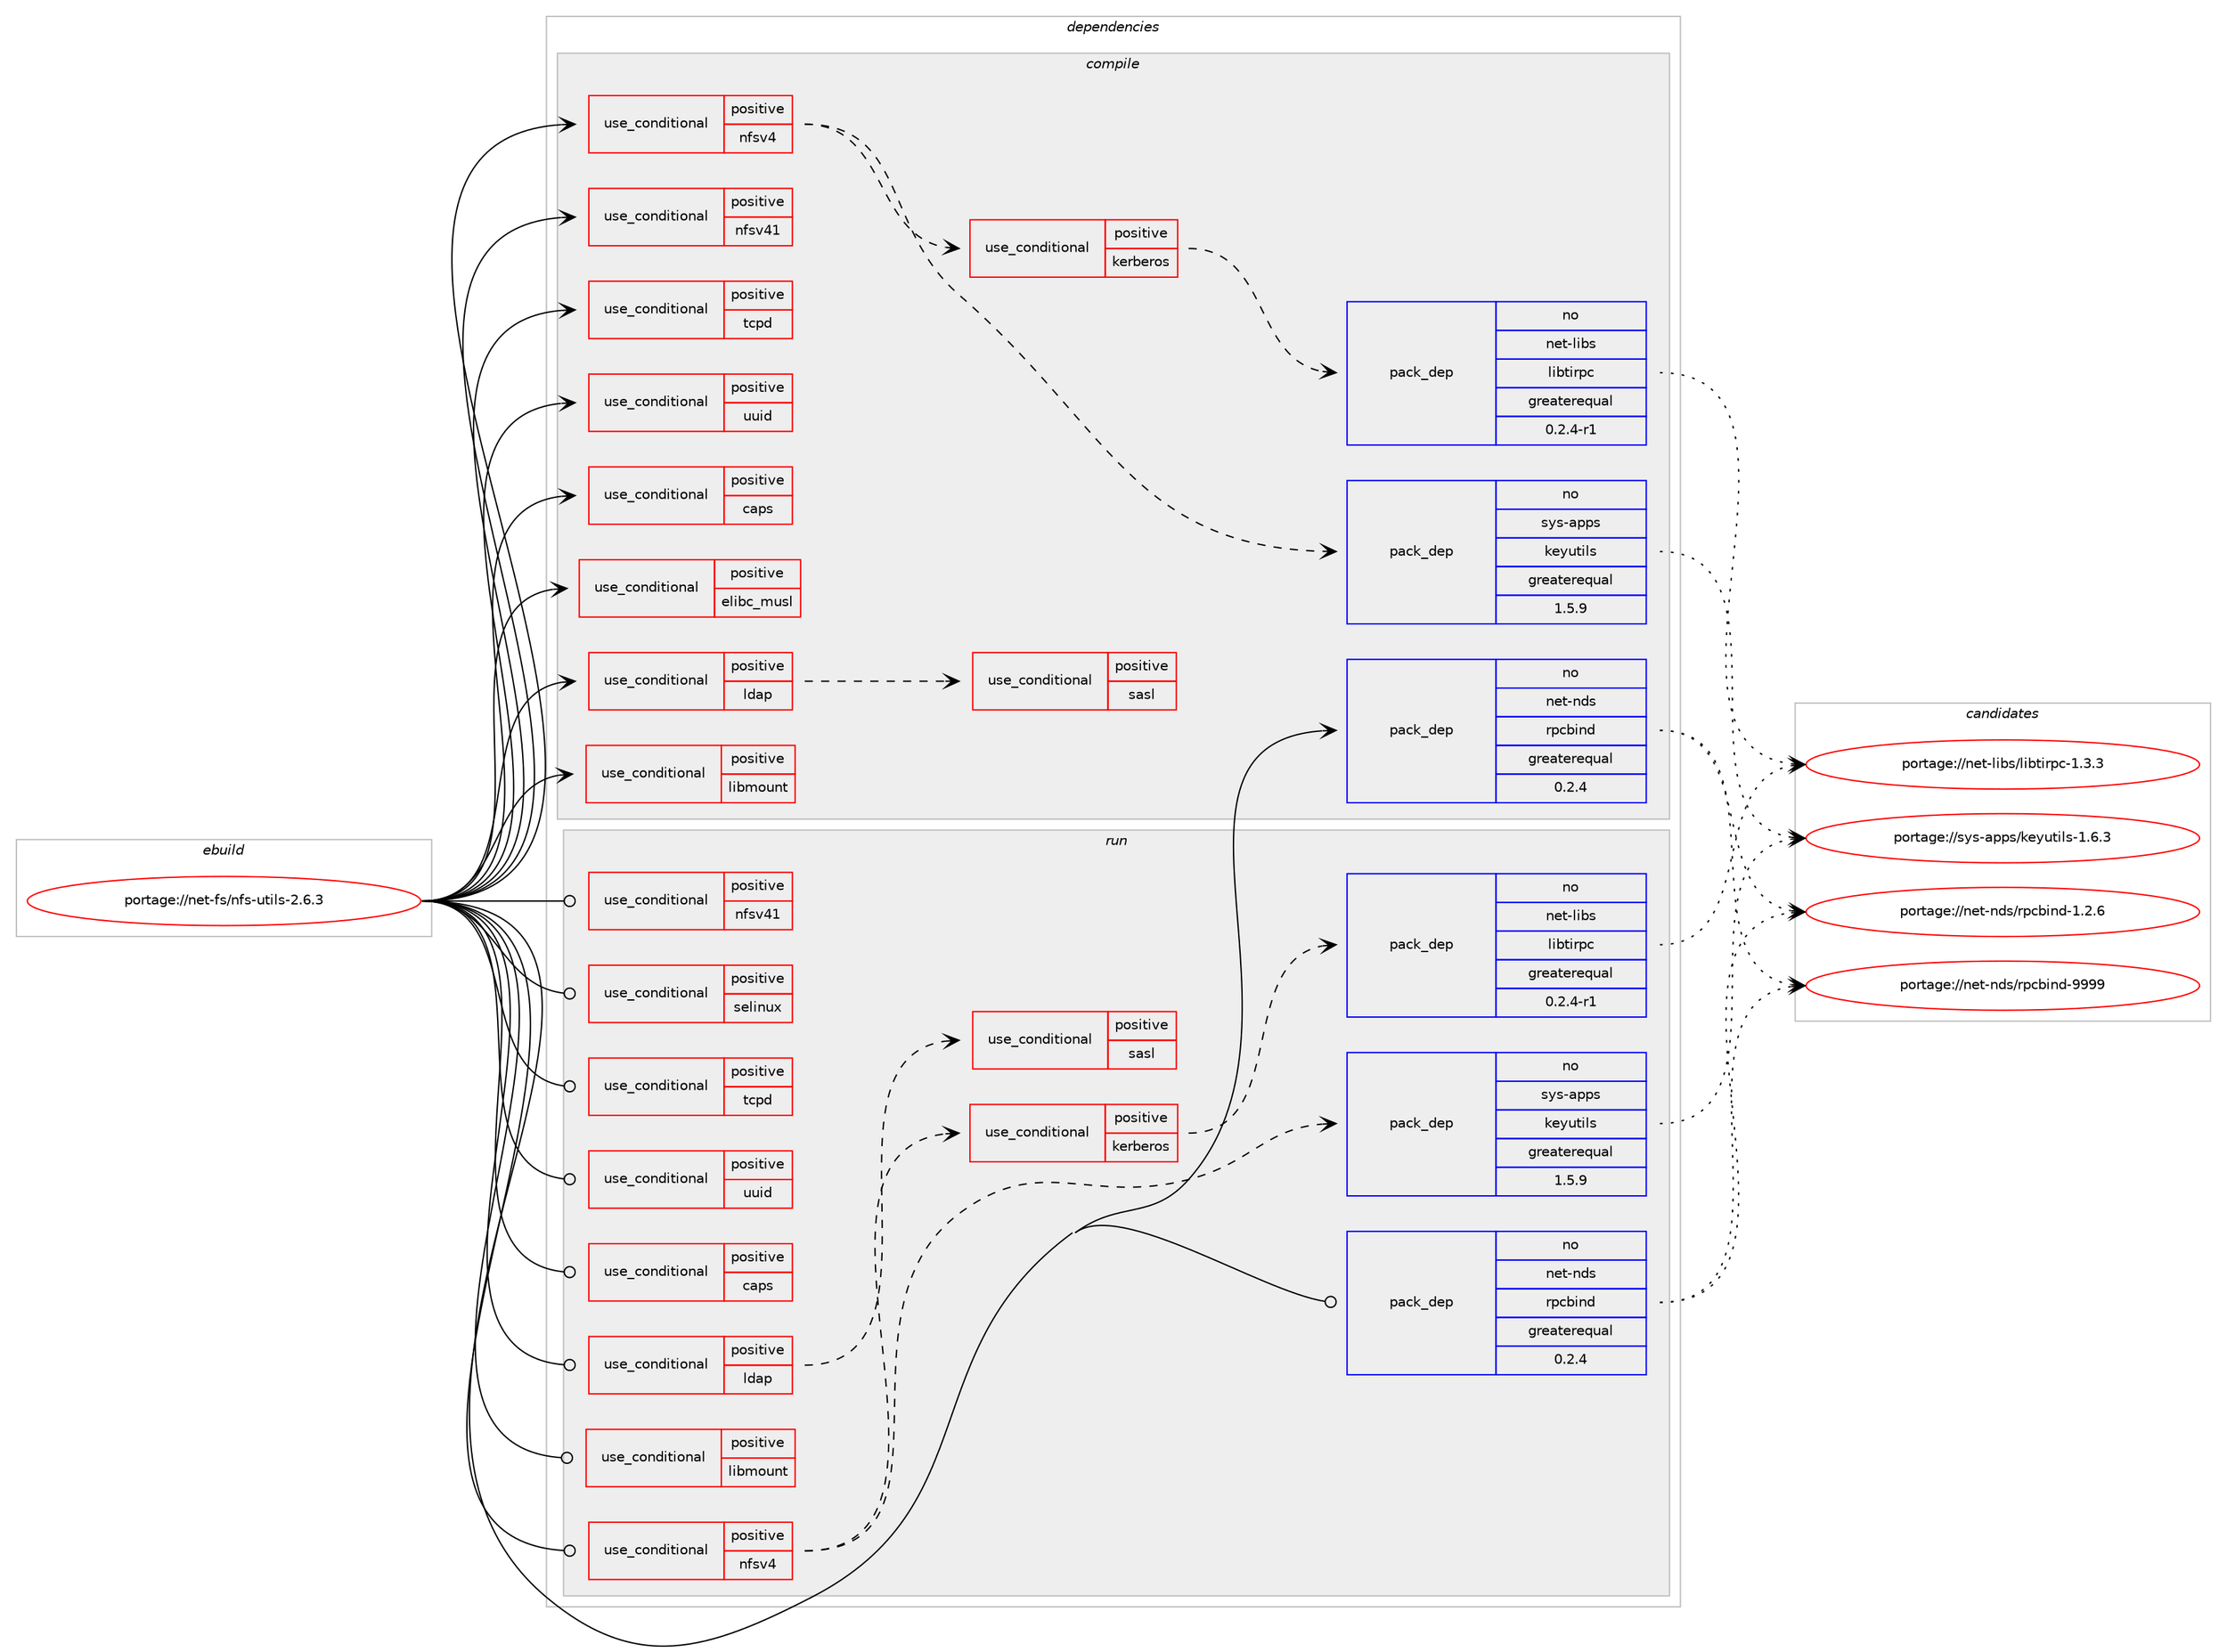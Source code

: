 digraph prolog {

# *************
# Graph options
# *************

newrank=true;
concentrate=true;
compound=true;
graph [rankdir=LR,fontname=Helvetica,fontsize=10,ranksep=1.5];#, ranksep=2.5, nodesep=0.2];
edge  [arrowhead=vee];
node  [fontname=Helvetica,fontsize=10];

# **********
# The ebuild
# **********

subgraph cluster_leftcol {
color=gray;
rank=same;
label=<<i>ebuild</i>>;
id [label="portage://net-fs/nfs-utils-2.6.3", color=red, width=4, href="../net-fs/nfs-utils-2.6.3.svg"];
}

# ****************
# The dependencies
# ****************

subgraph cluster_midcol {
color=gray;
label=<<i>dependencies</i>>;
subgraph cluster_compile {
fillcolor="#eeeeee";
style=filled;
label=<<i>compile</i>>;
subgraph cond21 {
dependency24 [label=<<TABLE BORDER="0" CELLBORDER="1" CELLSPACING="0" CELLPADDING="4"><TR><TD ROWSPAN="3" CELLPADDING="10">use_conditional</TD></TR><TR><TD>positive</TD></TR><TR><TD>caps</TD></TR></TABLE>>, shape=none, color=red];
# *** BEGIN UNKNOWN DEPENDENCY TYPE (TODO) ***
# dependency24 -> package_dependency(portage://net-fs/nfs-utils-2.6.3,install,no,sys-libs,libcap,none,[,,],[],[])
# *** END UNKNOWN DEPENDENCY TYPE (TODO) ***

}
id:e -> dependency24:w [weight=20,style="solid",arrowhead="vee"];
subgraph cond22 {
dependency25 [label=<<TABLE BORDER="0" CELLBORDER="1" CELLSPACING="0" CELLPADDING="4"><TR><TD ROWSPAN="3" CELLPADDING="10">use_conditional</TD></TR><TR><TD>positive</TD></TR><TR><TD>elibc_musl</TD></TR></TABLE>>, shape=none, color=red];
# *** BEGIN UNKNOWN DEPENDENCY TYPE (TODO) ***
# dependency25 -> package_dependency(portage://net-fs/nfs-utils-2.6.3,install,no,sys-libs,queue-standalone,none,[,,],[],[])
# *** END UNKNOWN DEPENDENCY TYPE (TODO) ***

}
id:e -> dependency25:w [weight=20,style="solid",arrowhead="vee"];
subgraph cond23 {
dependency26 [label=<<TABLE BORDER="0" CELLBORDER="1" CELLSPACING="0" CELLPADDING="4"><TR><TD ROWSPAN="3" CELLPADDING="10">use_conditional</TD></TR><TR><TD>positive</TD></TR><TR><TD>ldap</TD></TR></TABLE>>, shape=none, color=red];
# *** BEGIN UNKNOWN DEPENDENCY TYPE (TODO) ***
# dependency26 -> package_dependency(portage://net-fs/nfs-utils-2.6.3,install,no,net-nds,openldap,none,[,,],any_same_slot,[])
# *** END UNKNOWN DEPENDENCY TYPE (TODO) ***

subgraph cond24 {
dependency27 [label=<<TABLE BORDER="0" CELLBORDER="1" CELLSPACING="0" CELLPADDING="4"><TR><TD ROWSPAN="3" CELLPADDING="10">use_conditional</TD></TR><TR><TD>positive</TD></TR><TR><TD>sasl</TD></TR></TABLE>>, shape=none, color=red];
# *** BEGIN UNKNOWN DEPENDENCY TYPE (TODO) ***
# dependency27 -> package_dependency(portage://net-fs/nfs-utils-2.6.3,install,no,app-crypt,mit-krb5,none,[,,],[],[])
# *** END UNKNOWN DEPENDENCY TYPE (TODO) ***

# *** BEGIN UNKNOWN DEPENDENCY TYPE (TODO) ***
# dependency27 -> package_dependency(portage://net-fs/nfs-utils-2.6.3,install,no,dev-libs,cyrus-sasl,none,[,,],[slot(2)],[])
# *** END UNKNOWN DEPENDENCY TYPE (TODO) ***

}
dependency26:e -> dependency27:w [weight=20,style="dashed",arrowhead="vee"];
}
id:e -> dependency26:w [weight=20,style="solid",arrowhead="vee"];
subgraph cond25 {
dependency28 [label=<<TABLE BORDER="0" CELLBORDER="1" CELLSPACING="0" CELLPADDING="4"><TR><TD ROWSPAN="3" CELLPADDING="10">use_conditional</TD></TR><TR><TD>positive</TD></TR><TR><TD>libmount</TD></TR></TABLE>>, shape=none, color=red];
# *** BEGIN UNKNOWN DEPENDENCY TYPE (TODO) ***
# dependency28 -> package_dependency(portage://net-fs/nfs-utils-2.6.3,install,no,sys-apps,util-linux,none,[,,],[],[])
# *** END UNKNOWN DEPENDENCY TYPE (TODO) ***

}
id:e -> dependency28:w [weight=20,style="solid",arrowhead="vee"];
subgraph cond26 {
dependency29 [label=<<TABLE BORDER="0" CELLBORDER="1" CELLSPACING="0" CELLPADDING="4"><TR><TD ROWSPAN="3" CELLPADDING="10">use_conditional</TD></TR><TR><TD>positive</TD></TR><TR><TD>nfsv4</TD></TR></TABLE>>, shape=none, color=red];
# *** BEGIN UNKNOWN DEPENDENCY TYPE (TODO) ***
# dependency29 -> package_dependency(portage://net-fs/nfs-utils-2.6.3,install,no,dev-db,sqlite,none,[,,],[slot(3)],[])
# *** END UNKNOWN DEPENDENCY TYPE (TODO) ***

# *** BEGIN UNKNOWN DEPENDENCY TYPE (TODO) ***
# dependency29 -> package_dependency(portage://net-fs/nfs-utils-2.6.3,install,no,dev-libs,libevent,none,[,,],any_same_slot,[])
# *** END UNKNOWN DEPENDENCY TYPE (TODO) ***

subgraph pack4 {
dependency30 [label=<<TABLE BORDER="0" CELLBORDER="1" CELLSPACING="0" CELLPADDING="4" WIDTH="220"><TR><TD ROWSPAN="6" CELLPADDING="30">pack_dep</TD></TR><TR><TD WIDTH="110">no</TD></TR><TR><TD>sys-apps</TD></TR><TR><TD>keyutils</TD></TR><TR><TD>greaterequal</TD></TR><TR><TD>1.5.9</TD></TR></TABLE>>, shape=none, color=blue];
}
dependency29:e -> dependency30:w [weight=20,style="dashed",arrowhead="vee"];
subgraph cond27 {
dependency31 [label=<<TABLE BORDER="0" CELLBORDER="1" CELLSPACING="0" CELLPADDING="4"><TR><TD ROWSPAN="3" CELLPADDING="10">use_conditional</TD></TR><TR><TD>positive</TD></TR><TR><TD>kerberos</TD></TR></TABLE>>, shape=none, color=red];
subgraph pack5 {
dependency32 [label=<<TABLE BORDER="0" CELLBORDER="1" CELLSPACING="0" CELLPADDING="4" WIDTH="220"><TR><TD ROWSPAN="6" CELLPADDING="30">pack_dep</TD></TR><TR><TD WIDTH="110">no</TD></TR><TR><TD>net-libs</TD></TR><TR><TD>libtirpc</TD></TR><TR><TD>greaterequal</TD></TR><TR><TD>0.2.4-r1</TD></TR></TABLE>>, shape=none, color=blue];
}
dependency31:e -> dependency32:w [weight=20,style="dashed",arrowhead="vee"];
# *** BEGIN UNKNOWN DEPENDENCY TYPE (TODO) ***
# dependency31 -> package_dependency(portage://net-fs/nfs-utils-2.6.3,install,no,app-crypt,mit-krb5,none,[,,],[],[])
# *** END UNKNOWN DEPENDENCY TYPE (TODO) ***

}
dependency29:e -> dependency31:w [weight=20,style="dashed",arrowhead="vee"];
}
id:e -> dependency29:w [weight=20,style="solid",arrowhead="vee"];
subgraph cond28 {
dependency33 [label=<<TABLE BORDER="0" CELLBORDER="1" CELLSPACING="0" CELLPADDING="4"><TR><TD ROWSPAN="3" CELLPADDING="10">use_conditional</TD></TR><TR><TD>positive</TD></TR><TR><TD>nfsv41</TD></TR></TABLE>>, shape=none, color=red];
# *** BEGIN UNKNOWN DEPENDENCY TYPE (TODO) ***
# dependency33 -> package_dependency(portage://net-fs/nfs-utils-2.6.3,install,no,sys-fs,lvm2,none,[,,],[],[])
# *** END UNKNOWN DEPENDENCY TYPE (TODO) ***

}
id:e -> dependency33:w [weight=20,style="solid",arrowhead="vee"];
subgraph cond29 {
dependency34 [label=<<TABLE BORDER="0" CELLBORDER="1" CELLSPACING="0" CELLPADDING="4"><TR><TD ROWSPAN="3" CELLPADDING="10">use_conditional</TD></TR><TR><TD>positive</TD></TR><TR><TD>tcpd</TD></TR></TABLE>>, shape=none, color=red];
# *** BEGIN UNKNOWN DEPENDENCY TYPE (TODO) ***
# dependency34 -> package_dependency(portage://net-fs/nfs-utils-2.6.3,install,no,sys-apps,tcp-wrappers,none,[,,],[],[])
# *** END UNKNOWN DEPENDENCY TYPE (TODO) ***

}
id:e -> dependency34:w [weight=20,style="solid",arrowhead="vee"];
subgraph cond30 {
dependency35 [label=<<TABLE BORDER="0" CELLBORDER="1" CELLSPACING="0" CELLPADDING="4"><TR><TD ROWSPAN="3" CELLPADDING="10">use_conditional</TD></TR><TR><TD>positive</TD></TR><TR><TD>uuid</TD></TR></TABLE>>, shape=none, color=red];
# *** BEGIN UNKNOWN DEPENDENCY TYPE (TODO) ***
# dependency35 -> package_dependency(portage://net-fs/nfs-utils-2.6.3,install,no,sys-apps,util-linux,none,[,,],[],[])
# *** END UNKNOWN DEPENDENCY TYPE (TODO) ***

}
id:e -> dependency35:w [weight=20,style="solid",arrowhead="vee"];
# *** BEGIN UNKNOWN DEPENDENCY TYPE (TODO) ***
# id -> package_dependency(portage://net-fs/nfs-utils-2.6.3,install,no,dev-libs,libxml2,none,[,,],[],[])
# *** END UNKNOWN DEPENDENCY TYPE (TODO) ***

# *** BEGIN UNKNOWN DEPENDENCY TYPE (TODO) ***
# id -> package_dependency(portage://net-fs/nfs-utils-2.6.3,install,no,net-libs,libtirpc,none,[,,],any_same_slot,[])
# *** END UNKNOWN DEPENDENCY TYPE (TODO) ***

subgraph pack6 {
dependency36 [label=<<TABLE BORDER="0" CELLBORDER="1" CELLSPACING="0" CELLPADDING="4" WIDTH="220"><TR><TD ROWSPAN="6" CELLPADDING="30">pack_dep</TD></TR><TR><TD WIDTH="110">no</TD></TR><TR><TD>net-nds</TD></TR><TR><TD>rpcbind</TD></TR><TR><TD>greaterequal</TD></TR><TR><TD>0.2.4</TD></TR></TABLE>>, shape=none, color=blue];
}
id:e -> dependency36:w [weight=20,style="solid",arrowhead="vee"];
# *** BEGIN UNKNOWN DEPENDENCY TYPE (TODO) ***
# id -> package_dependency(portage://net-fs/nfs-utils-2.6.3,install,no,sys-fs,e2fsprogs,none,[,,],[],[])
# *** END UNKNOWN DEPENDENCY TYPE (TODO) ***

}
subgraph cluster_compileandrun {
fillcolor="#eeeeee";
style=filled;
label=<<i>compile and run</i>>;
}
subgraph cluster_run {
fillcolor="#eeeeee";
style=filled;
label=<<i>run</i>>;
subgraph cond31 {
dependency37 [label=<<TABLE BORDER="0" CELLBORDER="1" CELLSPACING="0" CELLPADDING="4"><TR><TD ROWSPAN="3" CELLPADDING="10">use_conditional</TD></TR><TR><TD>positive</TD></TR><TR><TD>caps</TD></TR></TABLE>>, shape=none, color=red];
# *** BEGIN UNKNOWN DEPENDENCY TYPE (TODO) ***
# dependency37 -> package_dependency(portage://net-fs/nfs-utils-2.6.3,run,no,sys-libs,libcap,none,[,,],[],[])
# *** END UNKNOWN DEPENDENCY TYPE (TODO) ***

}
id:e -> dependency37:w [weight=20,style="solid",arrowhead="odot"];
subgraph cond32 {
dependency38 [label=<<TABLE BORDER="0" CELLBORDER="1" CELLSPACING="0" CELLPADDING="4"><TR><TD ROWSPAN="3" CELLPADDING="10">use_conditional</TD></TR><TR><TD>positive</TD></TR><TR><TD>ldap</TD></TR></TABLE>>, shape=none, color=red];
# *** BEGIN UNKNOWN DEPENDENCY TYPE (TODO) ***
# dependency38 -> package_dependency(portage://net-fs/nfs-utils-2.6.3,run,no,net-nds,openldap,none,[,,],any_same_slot,[])
# *** END UNKNOWN DEPENDENCY TYPE (TODO) ***

subgraph cond33 {
dependency39 [label=<<TABLE BORDER="0" CELLBORDER="1" CELLSPACING="0" CELLPADDING="4"><TR><TD ROWSPAN="3" CELLPADDING="10">use_conditional</TD></TR><TR><TD>positive</TD></TR><TR><TD>sasl</TD></TR></TABLE>>, shape=none, color=red];
# *** BEGIN UNKNOWN DEPENDENCY TYPE (TODO) ***
# dependency39 -> package_dependency(portage://net-fs/nfs-utils-2.6.3,run,no,app-crypt,mit-krb5,none,[,,],[],[])
# *** END UNKNOWN DEPENDENCY TYPE (TODO) ***

# *** BEGIN UNKNOWN DEPENDENCY TYPE (TODO) ***
# dependency39 -> package_dependency(portage://net-fs/nfs-utils-2.6.3,run,no,dev-libs,cyrus-sasl,none,[,,],[slot(2)],[])
# *** END UNKNOWN DEPENDENCY TYPE (TODO) ***

}
dependency38:e -> dependency39:w [weight=20,style="dashed",arrowhead="vee"];
}
id:e -> dependency38:w [weight=20,style="solid",arrowhead="odot"];
subgraph cond34 {
dependency40 [label=<<TABLE BORDER="0" CELLBORDER="1" CELLSPACING="0" CELLPADDING="4"><TR><TD ROWSPAN="3" CELLPADDING="10">use_conditional</TD></TR><TR><TD>positive</TD></TR><TR><TD>libmount</TD></TR></TABLE>>, shape=none, color=red];
# *** BEGIN UNKNOWN DEPENDENCY TYPE (TODO) ***
# dependency40 -> package_dependency(portage://net-fs/nfs-utils-2.6.3,run,no,sys-apps,util-linux,none,[,,],[],[])
# *** END UNKNOWN DEPENDENCY TYPE (TODO) ***

}
id:e -> dependency40:w [weight=20,style="solid",arrowhead="odot"];
subgraph cond35 {
dependency41 [label=<<TABLE BORDER="0" CELLBORDER="1" CELLSPACING="0" CELLPADDING="4"><TR><TD ROWSPAN="3" CELLPADDING="10">use_conditional</TD></TR><TR><TD>positive</TD></TR><TR><TD>nfsv4</TD></TR></TABLE>>, shape=none, color=red];
# *** BEGIN UNKNOWN DEPENDENCY TYPE (TODO) ***
# dependency41 -> package_dependency(portage://net-fs/nfs-utils-2.6.3,run,no,dev-db,sqlite,none,[,,],[slot(3)],[])
# *** END UNKNOWN DEPENDENCY TYPE (TODO) ***

# *** BEGIN UNKNOWN DEPENDENCY TYPE (TODO) ***
# dependency41 -> package_dependency(portage://net-fs/nfs-utils-2.6.3,run,no,dev-libs,libevent,none,[,,],any_same_slot,[])
# *** END UNKNOWN DEPENDENCY TYPE (TODO) ***

subgraph pack7 {
dependency42 [label=<<TABLE BORDER="0" CELLBORDER="1" CELLSPACING="0" CELLPADDING="4" WIDTH="220"><TR><TD ROWSPAN="6" CELLPADDING="30">pack_dep</TD></TR><TR><TD WIDTH="110">no</TD></TR><TR><TD>sys-apps</TD></TR><TR><TD>keyutils</TD></TR><TR><TD>greaterequal</TD></TR><TR><TD>1.5.9</TD></TR></TABLE>>, shape=none, color=blue];
}
dependency41:e -> dependency42:w [weight=20,style="dashed",arrowhead="vee"];
subgraph cond36 {
dependency43 [label=<<TABLE BORDER="0" CELLBORDER="1" CELLSPACING="0" CELLPADDING="4"><TR><TD ROWSPAN="3" CELLPADDING="10">use_conditional</TD></TR><TR><TD>positive</TD></TR><TR><TD>kerberos</TD></TR></TABLE>>, shape=none, color=red];
subgraph pack8 {
dependency44 [label=<<TABLE BORDER="0" CELLBORDER="1" CELLSPACING="0" CELLPADDING="4" WIDTH="220"><TR><TD ROWSPAN="6" CELLPADDING="30">pack_dep</TD></TR><TR><TD WIDTH="110">no</TD></TR><TR><TD>net-libs</TD></TR><TR><TD>libtirpc</TD></TR><TR><TD>greaterequal</TD></TR><TR><TD>0.2.4-r1</TD></TR></TABLE>>, shape=none, color=blue];
}
dependency43:e -> dependency44:w [weight=20,style="dashed",arrowhead="vee"];
# *** BEGIN UNKNOWN DEPENDENCY TYPE (TODO) ***
# dependency43 -> package_dependency(portage://net-fs/nfs-utils-2.6.3,run,no,app-crypt,mit-krb5,none,[,,],[],[])
# *** END UNKNOWN DEPENDENCY TYPE (TODO) ***

}
dependency41:e -> dependency43:w [weight=20,style="dashed",arrowhead="vee"];
}
id:e -> dependency41:w [weight=20,style="solid",arrowhead="odot"];
subgraph cond37 {
dependency45 [label=<<TABLE BORDER="0" CELLBORDER="1" CELLSPACING="0" CELLPADDING="4"><TR><TD ROWSPAN="3" CELLPADDING="10">use_conditional</TD></TR><TR><TD>positive</TD></TR><TR><TD>nfsv41</TD></TR></TABLE>>, shape=none, color=red];
# *** BEGIN UNKNOWN DEPENDENCY TYPE (TODO) ***
# dependency45 -> package_dependency(portage://net-fs/nfs-utils-2.6.3,run,no,sys-fs,lvm2,none,[,,],[],[])
# *** END UNKNOWN DEPENDENCY TYPE (TODO) ***

}
id:e -> dependency45:w [weight=20,style="solid",arrowhead="odot"];
subgraph cond38 {
dependency46 [label=<<TABLE BORDER="0" CELLBORDER="1" CELLSPACING="0" CELLPADDING="4"><TR><TD ROWSPAN="3" CELLPADDING="10">use_conditional</TD></TR><TR><TD>positive</TD></TR><TR><TD>selinux</TD></TR></TABLE>>, shape=none, color=red];
# *** BEGIN UNKNOWN DEPENDENCY TYPE (TODO) ***
# dependency46 -> package_dependency(portage://net-fs/nfs-utils-2.6.3,run,no,sec-policy,selinux-rpc,none,[,,],[],[])
# *** END UNKNOWN DEPENDENCY TYPE (TODO) ***

# *** BEGIN UNKNOWN DEPENDENCY TYPE (TODO) ***
# dependency46 -> package_dependency(portage://net-fs/nfs-utils-2.6.3,run,no,sec-policy,selinux-rpcbind,none,[,,],[],[])
# *** END UNKNOWN DEPENDENCY TYPE (TODO) ***

}
id:e -> dependency46:w [weight=20,style="solid",arrowhead="odot"];
subgraph cond39 {
dependency47 [label=<<TABLE BORDER="0" CELLBORDER="1" CELLSPACING="0" CELLPADDING="4"><TR><TD ROWSPAN="3" CELLPADDING="10">use_conditional</TD></TR><TR><TD>positive</TD></TR><TR><TD>tcpd</TD></TR></TABLE>>, shape=none, color=red];
# *** BEGIN UNKNOWN DEPENDENCY TYPE (TODO) ***
# dependency47 -> package_dependency(portage://net-fs/nfs-utils-2.6.3,run,no,sys-apps,tcp-wrappers,none,[,,],[],[])
# *** END UNKNOWN DEPENDENCY TYPE (TODO) ***

}
id:e -> dependency47:w [weight=20,style="solid",arrowhead="odot"];
subgraph cond40 {
dependency48 [label=<<TABLE BORDER="0" CELLBORDER="1" CELLSPACING="0" CELLPADDING="4"><TR><TD ROWSPAN="3" CELLPADDING="10">use_conditional</TD></TR><TR><TD>positive</TD></TR><TR><TD>uuid</TD></TR></TABLE>>, shape=none, color=red];
# *** BEGIN UNKNOWN DEPENDENCY TYPE (TODO) ***
# dependency48 -> package_dependency(portage://net-fs/nfs-utils-2.6.3,run,no,sys-apps,util-linux,none,[,,],[],[])
# *** END UNKNOWN DEPENDENCY TYPE (TODO) ***

}
id:e -> dependency48:w [weight=20,style="solid",arrowhead="odot"];
# *** BEGIN UNKNOWN DEPENDENCY TYPE (TODO) ***
# id -> package_dependency(portage://net-fs/nfs-utils-2.6.3,run,no,dev-libs,libxml2,none,[,,],[],[])
# *** END UNKNOWN DEPENDENCY TYPE (TODO) ***

# *** BEGIN UNKNOWN DEPENDENCY TYPE (TODO) ***
# id -> package_dependency(portage://net-fs/nfs-utils-2.6.3,run,no,net-libs,libtirpc,none,[,,],any_same_slot,[])
# *** END UNKNOWN DEPENDENCY TYPE (TODO) ***

subgraph pack9 {
dependency49 [label=<<TABLE BORDER="0" CELLBORDER="1" CELLSPACING="0" CELLPADDING="4" WIDTH="220"><TR><TD ROWSPAN="6" CELLPADDING="30">pack_dep</TD></TR><TR><TD WIDTH="110">no</TD></TR><TR><TD>net-nds</TD></TR><TR><TD>rpcbind</TD></TR><TR><TD>greaterequal</TD></TR><TR><TD>0.2.4</TD></TR></TABLE>>, shape=none, color=blue];
}
id:e -> dependency49:w [weight=20,style="solid",arrowhead="odot"];
# *** BEGIN UNKNOWN DEPENDENCY TYPE (TODO) ***
# id -> package_dependency(portage://net-fs/nfs-utils-2.6.3,run,no,sys-fs,e2fsprogs,none,[,,],[],[])
# *** END UNKNOWN DEPENDENCY TYPE (TODO) ***

# *** BEGIN UNKNOWN DEPENDENCY TYPE (TODO) ***
# id -> package_dependency(portage://net-fs/nfs-utils-2.6.3,run,weak,net-libs,libnfsidmap,none,[,,],[],[])
# *** END UNKNOWN DEPENDENCY TYPE (TODO) ***

}
}

# **************
# The candidates
# **************

subgraph cluster_choices {
rank=same;
color=gray;
label=<<i>candidates</i>>;

subgraph choice4 {
color=black;
nodesep=1;
choice115121115459711211211547107101121117116105108115454946544651 [label="portage://sys-apps/keyutils-1.6.3", color=red, width=4,href="../sys-apps/keyutils-1.6.3.svg"];
dependency30:e -> choice115121115459711211211547107101121117116105108115454946544651:w [style=dotted,weight="100"];
}
subgraph choice5 {
color=black;
nodesep=1;
choice1101011164510810598115471081059811610511411299454946514651 [label="portage://net-libs/libtirpc-1.3.3", color=red, width=4,href="../net-libs/libtirpc-1.3.3.svg"];
dependency32:e -> choice1101011164510810598115471081059811610511411299454946514651:w [style=dotted,weight="100"];
}
subgraph choice6 {
color=black;
nodesep=1;
choice11010111645110100115471141129998105110100454946504654 [label="portage://net-nds/rpcbind-1.2.6", color=red, width=4,href="../net-nds/rpcbind-1.2.6.svg"];
choice110101116451101001154711411299981051101004557575757 [label="portage://net-nds/rpcbind-9999", color=red, width=4,href="../net-nds/rpcbind-9999.svg"];
dependency36:e -> choice11010111645110100115471141129998105110100454946504654:w [style=dotted,weight="100"];
dependency36:e -> choice110101116451101001154711411299981051101004557575757:w [style=dotted,weight="100"];
}
subgraph choice7 {
color=black;
nodesep=1;
choice115121115459711211211547107101121117116105108115454946544651 [label="portage://sys-apps/keyutils-1.6.3", color=red, width=4,href="../sys-apps/keyutils-1.6.3.svg"];
dependency42:e -> choice115121115459711211211547107101121117116105108115454946544651:w [style=dotted,weight="100"];
}
subgraph choice8 {
color=black;
nodesep=1;
choice1101011164510810598115471081059811610511411299454946514651 [label="portage://net-libs/libtirpc-1.3.3", color=red, width=4,href="../net-libs/libtirpc-1.3.3.svg"];
dependency44:e -> choice1101011164510810598115471081059811610511411299454946514651:w [style=dotted,weight="100"];
}
subgraph choice9 {
color=black;
nodesep=1;
choice11010111645110100115471141129998105110100454946504654 [label="portage://net-nds/rpcbind-1.2.6", color=red, width=4,href="../net-nds/rpcbind-1.2.6.svg"];
choice110101116451101001154711411299981051101004557575757 [label="portage://net-nds/rpcbind-9999", color=red, width=4,href="../net-nds/rpcbind-9999.svg"];
dependency49:e -> choice11010111645110100115471141129998105110100454946504654:w [style=dotted,weight="100"];
dependency49:e -> choice110101116451101001154711411299981051101004557575757:w [style=dotted,weight="100"];
}
}

}
